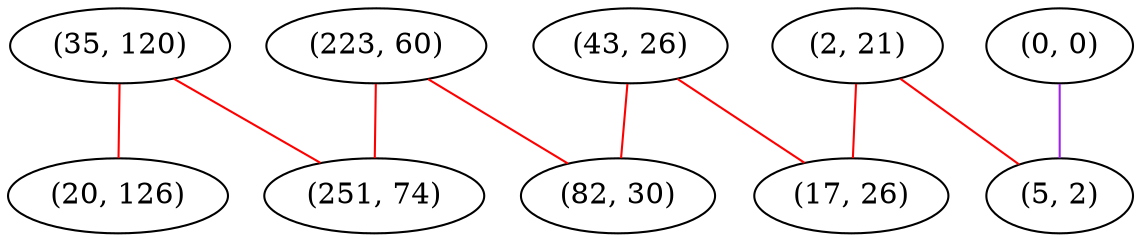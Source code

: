 graph "" {
"(223, 60)";
"(35, 120)";
"(0, 0)";
"(2, 21)";
"(251, 74)";
"(20, 126)";
"(43, 26)";
"(17, 26)";
"(82, 30)";
"(5, 2)";
"(223, 60)" -- "(251, 74)"  [color=red, key=0, weight=1];
"(223, 60)" -- "(82, 30)"  [color=red, key=0, weight=1];
"(35, 120)" -- "(251, 74)"  [color=red, key=0, weight=1];
"(35, 120)" -- "(20, 126)"  [color=red, key=0, weight=1];
"(0, 0)" -- "(5, 2)"  [color=purple, key=0, weight=4];
"(2, 21)" -- "(17, 26)"  [color=red, key=0, weight=1];
"(2, 21)" -- "(5, 2)"  [color=red, key=0, weight=1];
"(43, 26)" -- "(17, 26)"  [color=red, key=0, weight=1];
"(43, 26)" -- "(82, 30)"  [color=red, key=0, weight=1];
}
